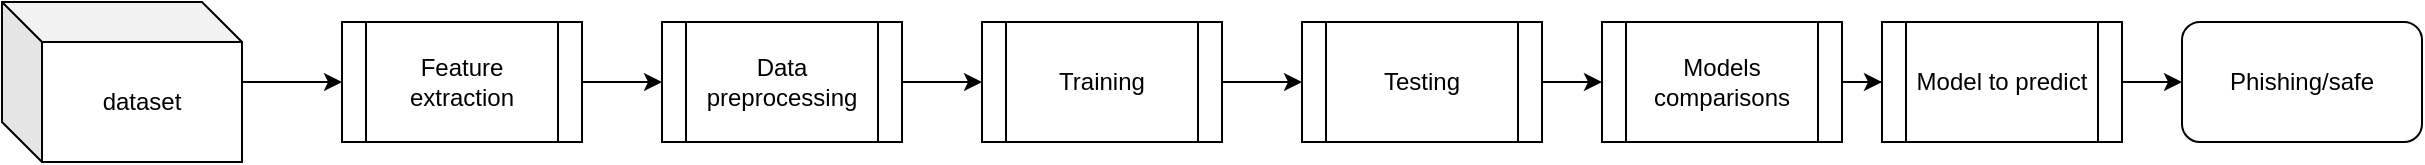 <mxfile version="20.7.4" type="device"><diagram name="Page-1" id="97916047-d0de-89f5-080d-49f4d83e522f"><mxGraphModel dx="1748" dy="938" grid="1" gridSize="10" guides="1" tooltips="1" connect="1" arrows="1" fold="1" page="1" pageScale="1.5" pageWidth="1169" pageHeight="827" background="none" math="0" shadow="0"><root><mxCell id="0"/><mxCell id="1" parent="0"/><mxCell id="shgTgFlpEpgUIoeAnlGW-63" value="" style="edgeStyle=orthogonalEdgeStyle;rounded=0;orthogonalLoop=1;jettySize=auto;html=1;" edge="1" parent="1" source="shgTgFlpEpgUIoeAnlGW-55" target="shgTgFlpEpgUIoeAnlGW-56"><mxGeometry relative="1" as="geometry"/></mxCell><mxCell id="shgTgFlpEpgUIoeAnlGW-55" value="dataset" style="shape=cube;whiteSpace=wrap;html=1;boundedLbl=1;backgroundOutline=1;darkOpacity=0.05;darkOpacity2=0.1;" vertex="1" parent="1"><mxGeometry x="130" y="90" width="120" height="80" as="geometry"/></mxCell><mxCell id="shgTgFlpEpgUIoeAnlGW-71" value="" style="edgeStyle=orthogonalEdgeStyle;rounded=0;orthogonalLoop=1;jettySize=auto;html=1;" edge="1" parent="1" source="shgTgFlpEpgUIoeAnlGW-56" target="shgTgFlpEpgUIoeAnlGW-58"><mxGeometry relative="1" as="geometry"/></mxCell><mxCell id="shgTgFlpEpgUIoeAnlGW-56" value="Feature extraction" style="shape=process;whiteSpace=wrap;html=1;backgroundOutline=1;" vertex="1" parent="1"><mxGeometry x="300" y="100" width="120" height="60" as="geometry"/></mxCell><mxCell id="shgTgFlpEpgUIoeAnlGW-66" value="" style="edgeStyle=orthogonalEdgeStyle;rounded=0;orthogonalLoop=1;jettySize=auto;html=1;" edge="1" parent="1" source="shgTgFlpEpgUIoeAnlGW-58" target="shgTgFlpEpgUIoeAnlGW-59"><mxGeometry relative="1" as="geometry"/></mxCell><mxCell id="shgTgFlpEpgUIoeAnlGW-58" value="Data preprocessing" style="shape=process;whiteSpace=wrap;html=1;backgroundOutline=1;" vertex="1" parent="1"><mxGeometry x="460" y="100" width="120" height="60" as="geometry"/></mxCell><mxCell id="shgTgFlpEpgUIoeAnlGW-67" value="" style="edgeStyle=orthogonalEdgeStyle;rounded=0;orthogonalLoop=1;jettySize=auto;html=1;" edge="1" parent="1" source="shgTgFlpEpgUIoeAnlGW-59" target="shgTgFlpEpgUIoeAnlGW-61"><mxGeometry relative="1" as="geometry"/></mxCell><mxCell id="shgTgFlpEpgUIoeAnlGW-59" value="Training" style="shape=process;whiteSpace=wrap;html=1;backgroundOutline=1;" vertex="1" parent="1"><mxGeometry x="620" y="100" width="120" height="60" as="geometry"/></mxCell><mxCell id="shgTgFlpEpgUIoeAnlGW-69" style="edgeStyle=orthogonalEdgeStyle;rounded=0;orthogonalLoop=1;jettySize=auto;html=1;exitX=1;exitY=0.5;exitDx=0;exitDy=0;" edge="1" parent="1" source="shgTgFlpEpgUIoeAnlGW-60" target="shgTgFlpEpgUIoeAnlGW-62"><mxGeometry relative="1" as="geometry"/></mxCell><mxCell id="shgTgFlpEpgUIoeAnlGW-60" value="Models comparisons" style="shape=process;whiteSpace=wrap;html=1;backgroundOutline=1;" vertex="1" parent="1"><mxGeometry x="930" y="100" width="120" height="60" as="geometry"/></mxCell><mxCell id="shgTgFlpEpgUIoeAnlGW-68" style="edgeStyle=orthogonalEdgeStyle;rounded=0;orthogonalLoop=1;jettySize=auto;html=1;exitX=1;exitY=0.5;exitDx=0;exitDy=0;" edge="1" parent="1" source="shgTgFlpEpgUIoeAnlGW-61" target="shgTgFlpEpgUIoeAnlGW-60"><mxGeometry relative="1" as="geometry"/></mxCell><mxCell id="shgTgFlpEpgUIoeAnlGW-61" value="Testing" style="shape=process;whiteSpace=wrap;html=1;backgroundOutline=1;" vertex="1" parent="1"><mxGeometry x="780" y="100" width="120" height="60" as="geometry"/></mxCell><mxCell id="shgTgFlpEpgUIoeAnlGW-73" value="" style="edgeStyle=orthogonalEdgeStyle;rounded=0;orthogonalLoop=1;jettySize=auto;html=1;" edge="1" parent="1" source="shgTgFlpEpgUIoeAnlGW-62" target="shgTgFlpEpgUIoeAnlGW-72"><mxGeometry relative="1" as="geometry"/></mxCell><mxCell id="shgTgFlpEpgUIoeAnlGW-62" value="Model to predict" style="shape=process;whiteSpace=wrap;html=1;backgroundOutline=1;" vertex="1" parent="1"><mxGeometry x="1070" y="100" width="120" height="60" as="geometry"/></mxCell><mxCell id="shgTgFlpEpgUIoeAnlGW-72" value="Phishing/safe" style="rounded=1;whiteSpace=wrap;html=1;" vertex="1" parent="1"><mxGeometry x="1220" y="100" width="120" height="60" as="geometry"/></mxCell></root></mxGraphModel></diagram></mxfile>